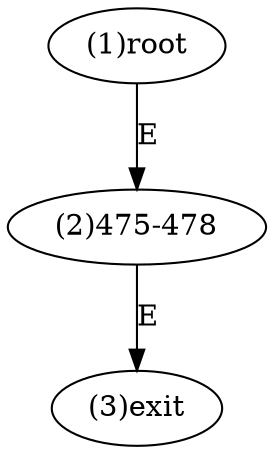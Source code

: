 digraph "" { 
1[ label="(1)root"];
2[ label="(2)475-478"];
3[ label="(3)exit"];
1->2[ label="E"];
2->3[ label="E"];
}